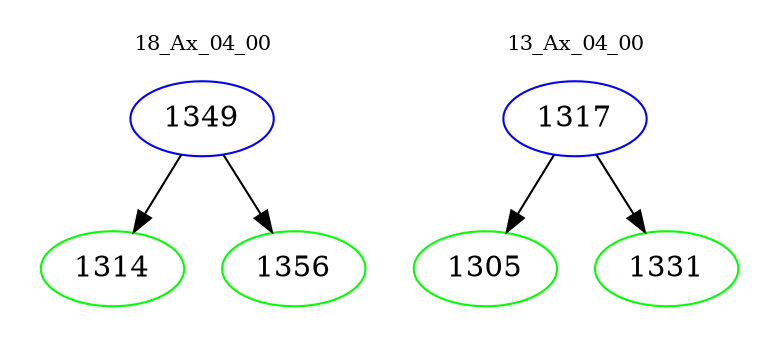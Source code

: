 digraph{
subgraph cluster_0 {
color = white
label = "18_Ax_04_00";
fontsize=10;
T0_1349 [label="1349", color="blue"]
T0_1349 -> T0_1314 [color="black"]
T0_1314 [label="1314", color="green"]
T0_1349 -> T0_1356 [color="black"]
T0_1356 [label="1356", color="green"]
}
subgraph cluster_1 {
color = white
label = "13_Ax_04_00";
fontsize=10;
T1_1317 [label="1317", color="blue"]
T1_1317 -> T1_1305 [color="black"]
T1_1305 [label="1305", color="green"]
T1_1317 -> T1_1331 [color="black"]
T1_1331 [label="1331", color="green"]
}
}
